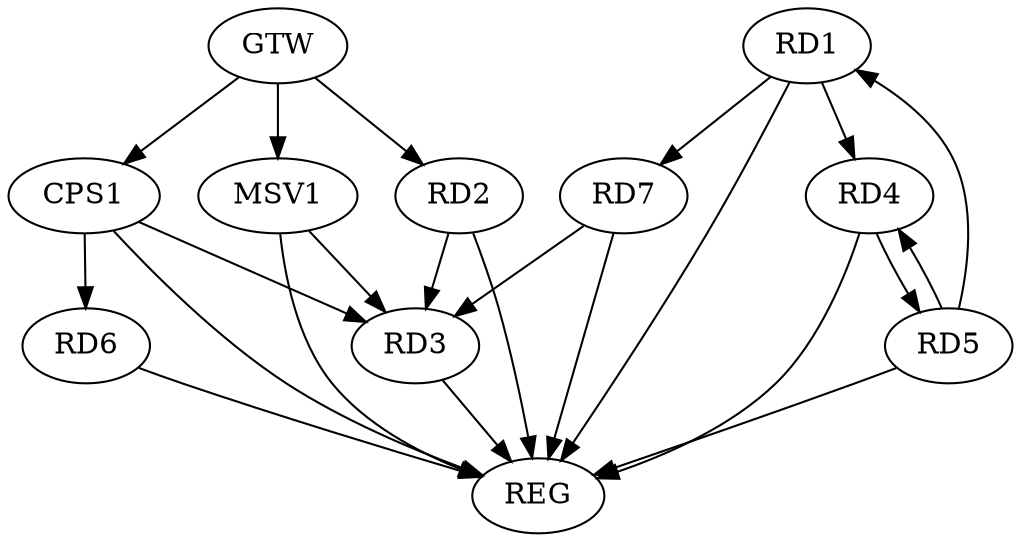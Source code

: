 strict digraph G {
  RD1 [ label="RD1" ];
  RD2 [ label="RD2" ];
  RD3 [ label="RD3" ];
  RD4 [ label="RD4" ];
  RD5 [ label="RD5" ];
  RD6 [ label="RD6" ];
  RD7 [ label="RD7" ];
  CPS1 [ label="CPS1" ];
  GTW [ label="GTW" ];
  REG [ label="REG" ];
  MSV1 [ label="MSV1" ];
  RD1 -> RD4;
  RD5 -> RD1;
  RD1 -> RD7;
  RD2 -> RD3;
  RD7 -> RD3;
  RD4 -> RD5;
  RD5 -> RD4;
  CPS1 -> RD3;
  CPS1 -> RD6;
  GTW -> RD2;
  GTW -> CPS1;
  RD1 -> REG;
  RD2 -> REG;
  RD3 -> REG;
  RD4 -> REG;
  RD5 -> REG;
  RD6 -> REG;
  RD7 -> REG;
  CPS1 -> REG;
  MSV1 -> RD3;
  GTW -> MSV1;
  MSV1 -> REG;
}
